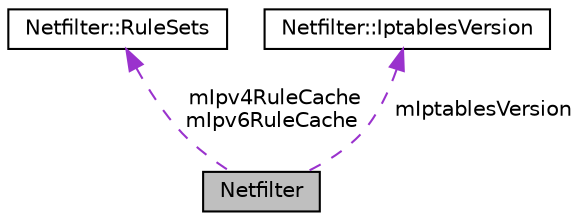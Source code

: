 digraph "Netfilter"
{
 // LATEX_PDF_SIZE
  edge [fontname="Helvetica",fontsize="10",labelfontname="Helvetica",labelfontsize="10"];
  node [fontname="Helvetica",fontsize="10",shape=record];
  Node1 [label="Netfilter",height=0.2,width=0.4,color="black", fillcolor="grey75", style="filled", fontcolor="black",tooltip="Class that can read / write iptables rule sets."];
  Node2 -> Node1 [dir="back",color="darkorchid3",fontsize="10",style="dashed",label=" mIpv4RuleCache\nmIpv6RuleCache" ,fontname="Helvetica"];
  Node2 [label="Netfilter::RuleSets",height=0.2,width=0.4,color="black", fillcolor="white", style="filled",URL="$structNetfilter_1_1RuleSets.html",tooltip=" "];
  Node3 -> Node1 [dir="back",color="darkorchid3",fontsize="10",style="dashed",label=" mIptablesVersion" ,fontname="Helvetica"];
  Node3 [label="Netfilter::IptablesVersion",height=0.2,width=0.4,color="black", fillcolor="white", style="filled",URL="$structNetfilter_1_1IptablesVersion.html",tooltip=" "];
}
